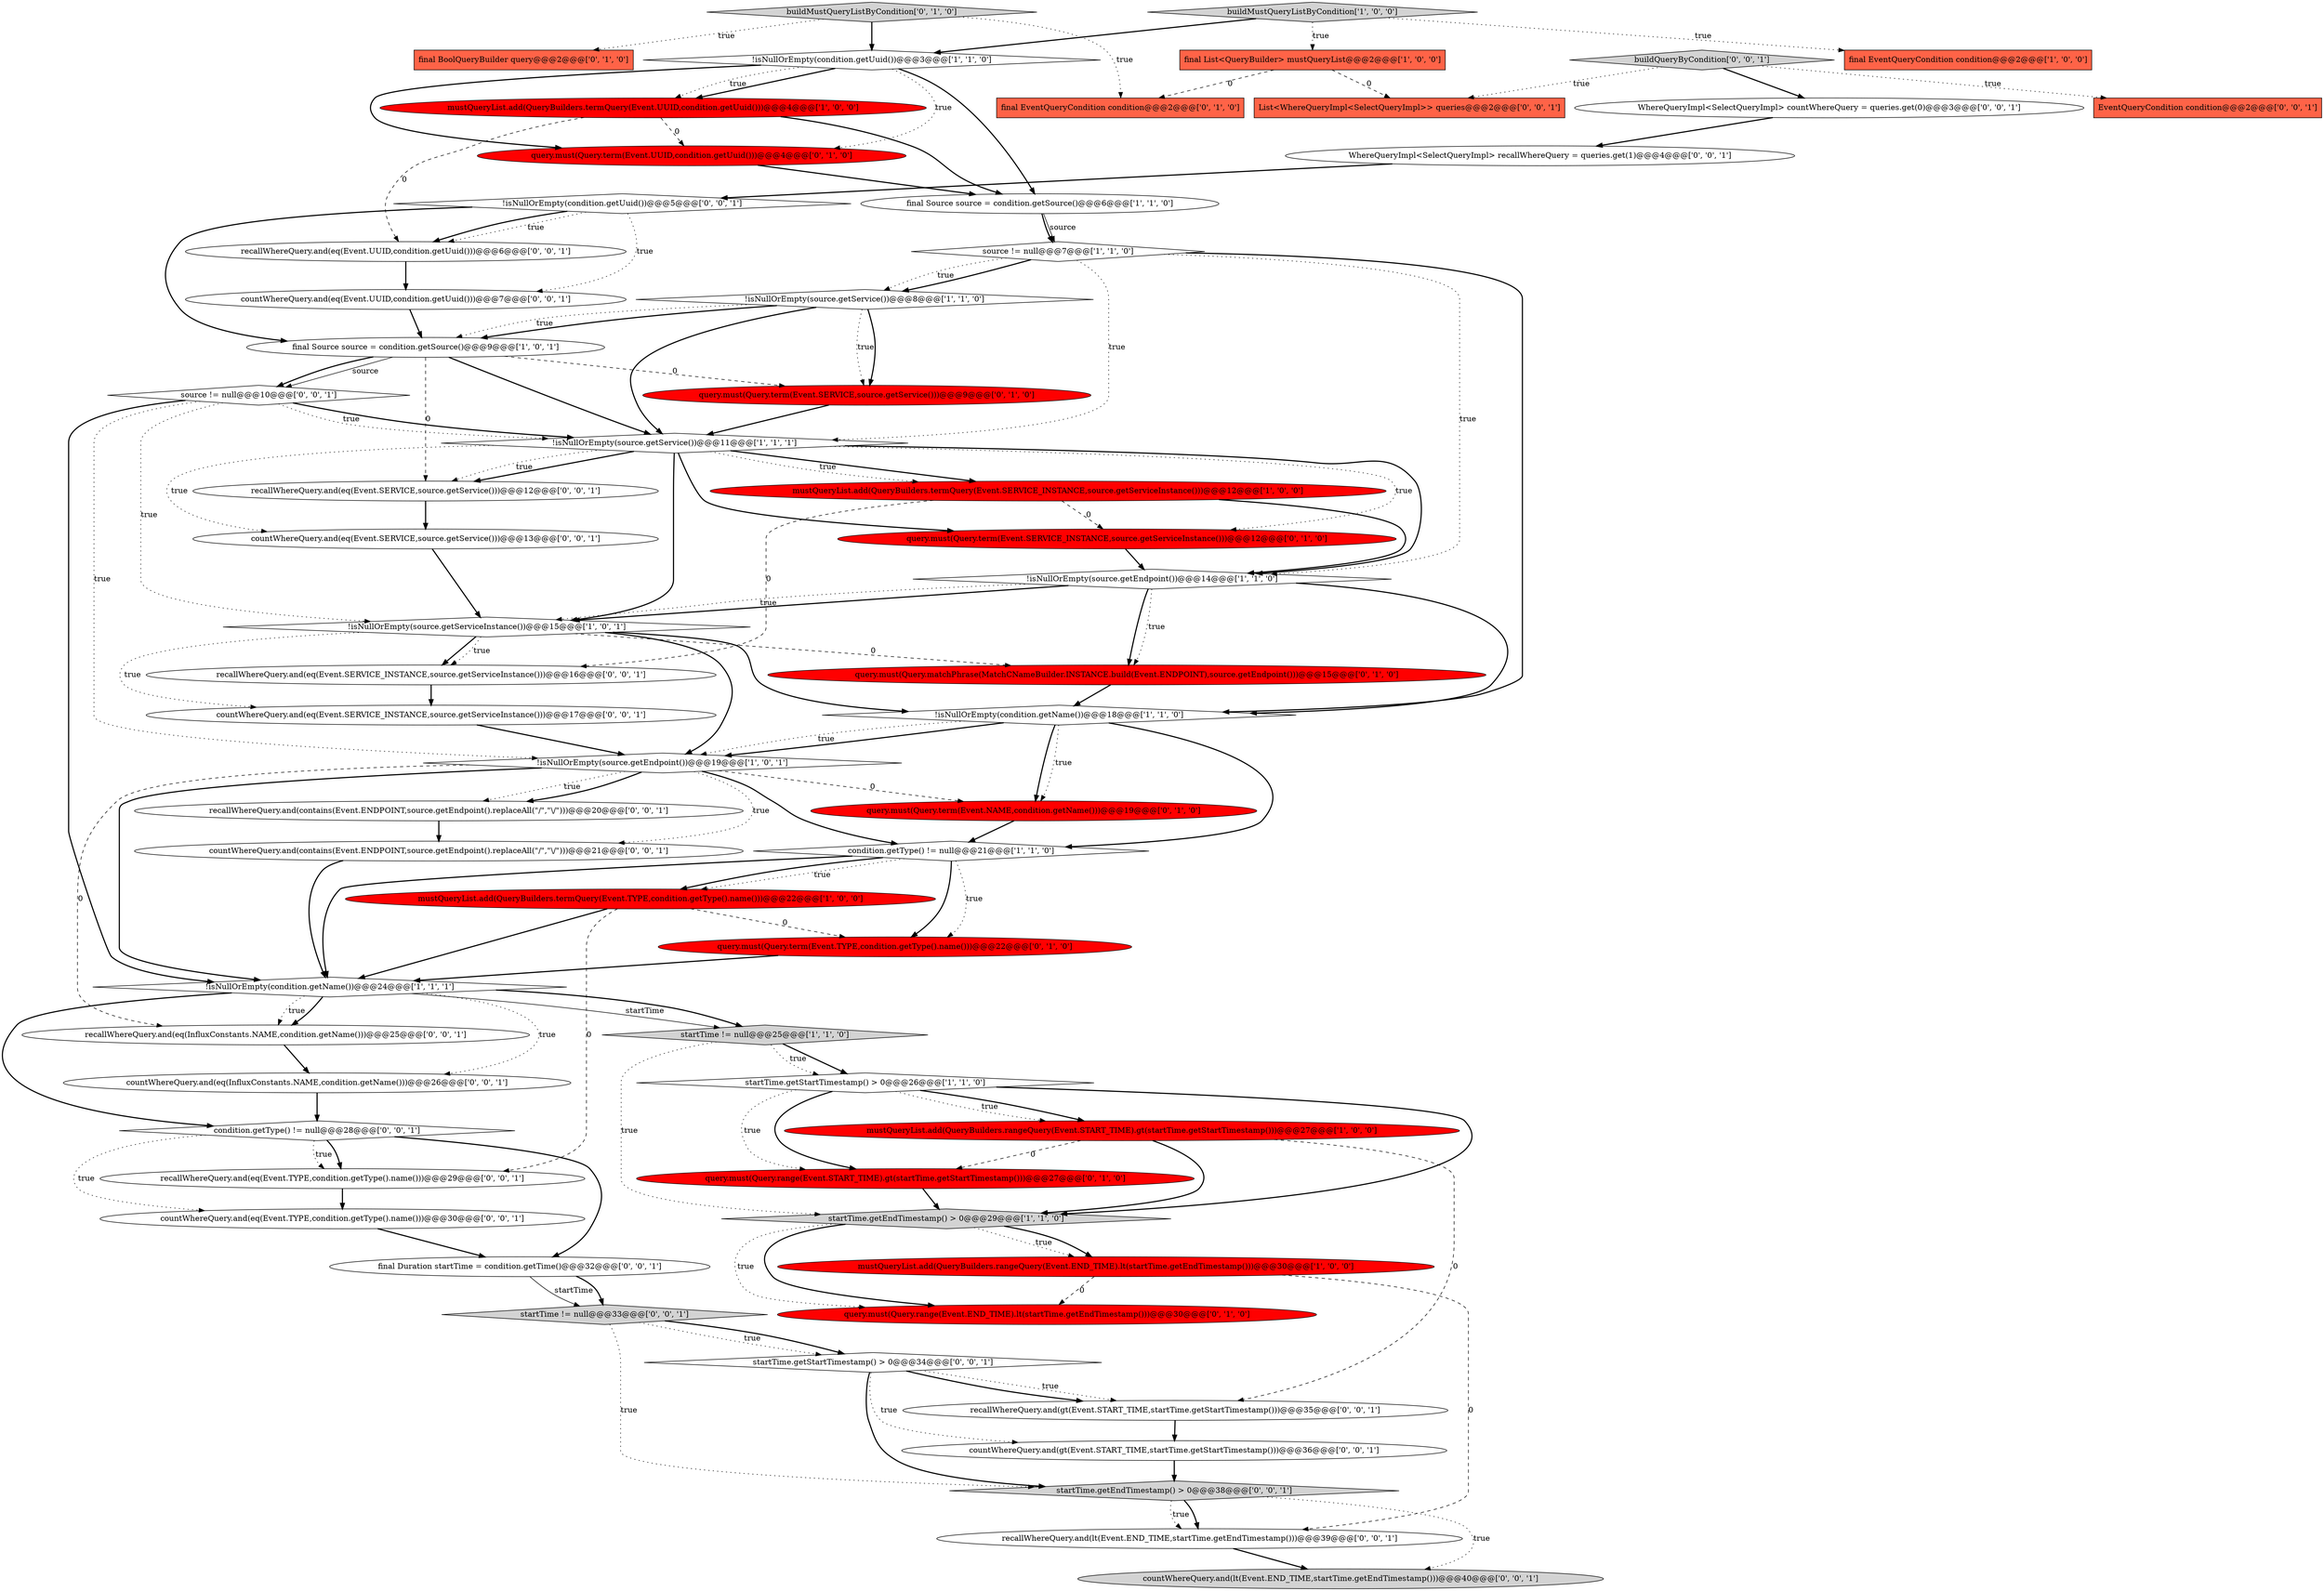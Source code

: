 digraph {
32 [style = filled, label = "final EventQueryCondition condition@@@2@@@['0', '1', '0']", fillcolor = tomato, shape = box image = "AAA1AAABBB2BBB"];
11 [style = filled, label = "!isNullOrEmpty(condition.getName())@@@18@@@['1', '1', '0']", fillcolor = white, shape = diamond image = "AAA0AAABBB1BBB"];
8 [style = filled, label = "mustQueryList.add(QueryBuilders.termQuery(Event.UUID,condition.getUuid()))@@@4@@@['1', '0', '0']", fillcolor = red, shape = ellipse image = "AAA1AAABBB1BBB"];
0 [style = filled, label = "final Source source = condition.getSource()@@@9@@@['1', '0', '1']", fillcolor = white, shape = ellipse image = "AAA0AAABBB1BBB"];
58 [style = filled, label = "recallWhereQuery.and(gt(Event.START_TIME,startTime.getStartTimestamp()))@@@35@@@['0', '0', '1']", fillcolor = white, shape = ellipse image = "AAA0AAABBB3BBB"];
1 [style = filled, label = "!isNullOrEmpty(condition.getName())@@@24@@@['1', '1', '1']", fillcolor = white, shape = diamond image = "AAA0AAABBB1BBB"];
15 [style = filled, label = "!isNullOrEmpty(source.getService())@@@8@@@['1', '1', '0']", fillcolor = white, shape = diamond image = "AAA0AAABBB1BBB"];
21 [style = filled, label = "final Source source = condition.getSource()@@@6@@@['1', '1', '0']", fillcolor = white, shape = ellipse image = "AAA0AAABBB1BBB"];
28 [style = filled, label = "query.must(Query.term(Event.SERVICE_INSTANCE,source.getServiceInstance()))@@@12@@@['0', '1', '0']", fillcolor = red, shape = ellipse image = "AAA1AAABBB2BBB"];
36 [style = filled, label = "!isNullOrEmpty(condition.getUuid())@@@5@@@['0', '0', '1']", fillcolor = white, shape = diamond image = "AAA0AAABBB3BBB"];
9 [style = filled, label = "!isNullOrEmpty(condition.getUuid())@@@3@@@['1', '1', '0']", fillcolor = white, shape = diamond image = "AAA0AAABBB1BBB"];
29 [style = filled, label = "query.must(Query.term(Event.SERVICE,source.getService()))@@@9@@@['0', '1', '0']", fillcolor = red, shape = ellipse image = "AAA1AAABBB2BBB"];
52 [style = filled, label = "recallWhereQuery.and(lt(Event.END_TIME,startTime.getEndTimestamp()))@@@39@@@['0', '0', '1']", fillcolor = white, shape = ellipse image = "AAA0AAABBB3BBB"];
14 [style = filled, label = "mustQueryList.add(QueryBuilders.termQuery(Event.TYPE,condition.getType().name()))@@@22@@@['1', '0', '0']", fillcolor = red, shape = ellipse image = "AAA1AAABBB1BBB"];
4 [style = filled, label = "!isNullOrEmpty(source.getService())@@@11@@@['1', '1', '1']", fillcolor = white, shape = diamond image = "AAA0AAABBB1BBB"];
40 [style = filled, label = "countWhereQuery.and(eq(Event.SERVICE,source.getService()))@@@13@@@['0', '0', '1']", fillcolor = white, shape = ellipse image = "AAA0AAABBB3BBB"];
45 [style = filled, label = "buildQueryByCondition['0', '0', '1']", fillcolor = lightgray, shape = diamond image = "AAA0AAABBB3BBB"];
5 [style = filled, label = "!isNullOrEmpty(source.getServiceInstance())@@@15@@@['1', '0', '1']", fillcolor = white, shape = diamond image = "AAA0AAABBB1BBB"];
49 [style = filled, label = "WhereQueryImpl<SelectQueryImpl> recallWhereQuery = queries.get(1)@@@4@@@['0', '0', '1']", fillcolor = white, shape = ellipse image = "AAA0AAABBB3BBB"];
61 [style = filled, label = "final Duration startTime = condition.getTime()@@@32@@@['0', '0', '1']", fillcolor = white, shape = ellipse image = "AAA0AAABBB3BBB"];
39 [style = filled, label = "startTime.getEndTimestamp() > 0@@@38@@@['0', '0', '1']", fillcolor = lightgray, shape = diamond image = "AAA0AAABBB3BBB"];
46 [style = filled, label = "countWhereQuery.and(contains(Event.ENDPOINT,source.getEndpoint().replaceAll(\"/\",\"\\/\")))@@@21@@@['0', '0', '1']", fillcolor = white, shape = ellipse image = "AAA0AAABBB3BBB"];
6 [style = filled, label = "mustQueryList.add(QueryBuilders.rangeQuery(Event.END_TIME).lt(startTime.getEndTimestamp()))@@@30@@@['1', '0', '0']", fillcolor = red, shape = ellipse image = "AAA1AAABBB1BBB"];
12 [style = filled, label = "final List<QueryBuilder> mustQueryList@@@2@@@['1', '0', '0']", fillcolor = tomato, shape = box image = "AAA1AAABBB1BBB"];
41 [style = filled, label = "recallWhereQuery.and(eq(Event.SERVICE,source.getService()))@@@12@@@['0', '0', '1']", fillcolor = white, shape = ellipse image = "AAA0AAABBB3BBB"];
3 [style = filled, label = "source != null@@@7@@@['1', '1', '0']", fillcolor = white, shape = diamond image = "AAA0AAABBB1BBB"];
31 [style = filled, label = "query.must(Query.term(Event.UUID,condition.getUuid()))@@@4@@@['0', '1', '0']", fillcolor = red, shape = ellipse image = "AAA1AAABBB2BBB"];
27 [style = filled, label = "final BoolQueryBuilder query@@@2@@@['0', '1', '0']", fillcolor = tomato, shape = box image = "AAA0AAABBB2BBB"];
47 [style = filled, label = "recallWhereQuery.and(eq(Event.SERVICE_INSTANCE,source.getServiceInstance()))@@@16@@@['0', '0', '1']", fillcolor = white, shape = ellipse image = "AAA0AAABBB3BBB"];
17 [style = filled, label = "condition.getType() != null@@@21@@@['1', '1', '0']", fillcolor = white, shape = diamond image = "AAA0AAABBB1BBB"];
30 [style = filled, label = "query.must(Query.term(Event.NAME,condition.getName()))@@@19@@@['0', '1', '0']", fillcolor = red, shape = ellipse image = "AAA1AAABBB2BBB"];
18 [style = filled, label = "startTime.getStartTimestamp() > 0@@@26@@@['1', '1', '0']", fillcolor = white, shape = diamond image = "AAA0AAABBB1BBB"];
13 [style = filled, label = "startTime.getEndTimestamp() > 0@@@29@@@['1', '1', '0']", fillcolor = lightgray, shape = diamond image = "AAA0AAABBB1BBB"];
23 [style = filled, label = "query.must(Query.range(Event.START_TIME).gt(startTime.getStartTimestamp()))@@@27@@@['0', '1', '0']", fillcolor = red, shape = ellipse image = "AAA1AAABBB2BBB"];
33 [style = filled, label = "query.must(Query.matchPhrase(MatchCNameBuilder.INSTANCE.build(Event.ENDPOINT),source.getEndpoint()))@@@15@@@['0', '1', '0']", fillcolor = red, shape = ellipse image = "AAA1AAABBB2BBB"];
35 [style = filled, label = "recallWhereQuery.and(eq(InfluxConstants.NAME,condition.getName()))@@@25@@@['0', '0', '1']", fillcolor = white, shape = ellipse image = "AAA0AAABBB3BBB"];
51 [style = filled, label = "startTime.getStartTimestamp() > 0@@@34@@@['0', '0', '1']", fillcolor = white, shape = diamond image = "AAA0AAABBB3BBB"];
10 [style = filled, label = "!isNullOrEmpty(source.getEndpoint())@@@14@@@['1', '1', '0']", fillcolor = white, shape = diamond image = "AAA0AAABBB1BBB"];
43 [style = filled, label = "countWhereQuery.and(eq(Event.UUID,condition.getUuid()))@@@7@@@['0', '0', '1']", fillcolor = white, shape = ellipse image = "AAA0AAABBB3BBB"];
48 [style = filled, label = "countWhereQuery.and(lt(Event.END_TIME,startTime.getEndTimestamp()))@@@40@@@['0', '0', '1']", fillcolor = lightgray, shape = ellipse image = "AAA0AAABBB3BBB"];
16 [style = filled, label = "!isNullOrEmpty(source.getEndpoint())@@@19@@@['1', '0', '1']", fillcolor = white, shape = diamond image = "AAA0AAABBB1BBB"];
25 [style = filled, label = "buildMustQueryListByCondition['0', '1', '0']", fillcolor = lightgray, shape = diamond image = "AAA0AAABBB2BBB"];
56 [style = filled, label = "List<WhereQueryImpl<SelectQueryImpl>> queries@@@2@@@['0', '0', '1']", fillcolor = tomato, shape = box image = "AAA0AAABBB3BBB"];
38 [style = filled, label = "source != null@@@10@@@['0', '0', '1']", fillcolor = white, shape = diamond image = "AAA0AAABBB3BBB"];
42 [style = filled, label = "countWhereQuery.and(eq(InfluxConstants.NAME,condition.getName()))@@@26@@@['0', '0', '1']", fillcolor = white, shape = ellipse image = "AAA0AAABBB3BBB"];
2 [style = filled, label = "mustQueryList.add(QueryBuilders.rangeQuery(Event.START_TIME).gt(startTime.getStartTimestamp()))@@@27@@@['1', '0', '0']", fillcolor = red, shape = ellipse image = "AAA1AAABBB1BBB"];
37 [style = filled, label = "EventQueryCondition condition@@@2@@@['0', '0', '1']", fillcolor = tomato, shape = box image = "AAA0AAABBB3BBB"];
24 [style = filled, label = "query.must(Query.range(Event.END_TIME).lt(startTime.getEndTimestamp()))@@@30@@@['0', '1', '0']", fillcolor = red, shape = ellipse image = "AAA1AAABBB2BBB"];
19 [style = filled, label = "buildMustQueryListByCondition['1', '0', '0']", fillcolor = lightgray, shape = diamond image = "AAA0AAABBB1BBB"];
50 [style = filled, label = "startTime != null@@@33@@@['0', '0', '1']", fillcolor = lightgray, shape = diamond image = "AAA0AAABBB3BBB"];
20 [style = filled, label = "mustQueryList.add(QueryBuilders.termQuery(Event.SERVICE_INSTANCE,source.getServiceInstance()))@@@12@@@['1', '0', '0']", fillcolor = red, shape = ellipse image = "AAA1AAABBB1BBB"];
53 [style = filled, label = "recallWhereQuery.and(contains(Event.ENDPOINT,source.getEndpoint().replaceAll(\"/\",\"\\/\")))@@@20@@@['0', '0', '1']", fillcolor = white, shape = ellipse image = "AAA0AAABBB3BBB"];
26 [style = filled, label = "query.must(Query.term(Event.TYPE,condition.getType().name()))@@@22@@@['0', '1', '0']", fillcolor = red, shape = ellipse image = "AAA1AAABBB2BBB"];
7 [style = filled, label = "final EventQueryCondition condition@@@2@@@['1', '0', '0']", fillcolor = tomato, shape = box image = "AAA0AAABBB1BBB"];
34 [style = filled, label = "countWhereQuery.and(gt(Event.START_TIME,startTime.getStartTimestamp()))@@@36@@@['0', '0', '1']", fillcolor = white, shape = ellipse image = "AAA0AAABBB3BBB"];
54 [style = filled, label = "countWhereQuery.and(eq(Event.TYPE,condition.getType().name()))@@@30@@@['0', '0', '1']", fillcolor = white, shape = ellipse image = "AAA0AAABBB3BBB"];
55 [style = filled, label = "condition.getType() != null@@@28@@@['0', '0', '1']", fillcolor = white, shape = diamond image = "AAA0AAABBB3BBB"];
60 [style = filled, label = "recallWhereQuery.and(eq(Event.UUID,condition.getUuid()))@@@6@@@['0', '0', '1']", fillcolor = white, shape = ellipse image = "AAA0AAABBB3BBB"];
59 [style = filled, label = "WhereQueryImpl<SelectQueryImpl> countWhereQuery = queries.get(0)@@@3@@@['0', '0', '1']", fillcolor = white, shape = ellipse image = "AAA0AAABBB3BBB"];
22 [style = filled, label = "startTime != null@@@25@@@['1', '1', '0']", fillcolor = lightgray, shape = diamond image = "AAA0AAABBB1BBB"];
44 [style = filled, label = "countWhereQuery.and(eq(Event.SERVICE_INSTANCE,source.getServiceInstance()))@@@17@@@['0', '0', '1']", fillcolor = white, shape = ellipse image = "AAA0AAABBB3BBB"];
57 [style = filled, label = "recallWhereQuery.and(eq(Event.TYPE,condition.getType().name()))@@@29@@@['0', '0', '1']", fillcolor = white, shape = ellipse image = "AAA0AAABBB3BBB"];
13->24 [style = dotted, label="true"];
59->49 [style = bold, label=""];
1->55 [style = bold, label=""];
61->50 [style = solid, label="startTime"];
16->35 [style = dashed, label="0"];
38->4 [style = bold, label=""];
17->14 [style = dotted, label="true"];
1->22 [style = solid, label="startTime"];
31->21 [style = bold, label=""];
51->58 [style = dotted, label="true"];
14->26 [style = dashed, label="0"];
33->11 [style = bold, label=""];
38->16 [style = dotted, label="true"];
55->57 [style = bold, label=""];
36->0 [style = bold, label=""];
19->9 [style = bold, label=""];
17->14 [style = bold, label=""];
23->13 [style = bold, label=""];
15->29 [style = dotted, label="true"];
15->0 [style = bold, label=""];
51->39 [style = bold, label=""];
9->21 [style = bold, label=""];
43->0 [style = bold, label=""];
20->47 [style = dashed, label="0"];
38->5 [style = dotted, label="true"];
5->44 [style = dotted, label="true"];
49->36 [style = bold, label=""];
21->3 [style = bold, label=""];
10->11 [style = bold, label=""];
18->23 [style = dotted, label="true"];
13->6 [style = dotted, label="true"];
11->16 [style = bold, label=""];
17->26 [style = dotted, label="true"];
57->54 [style = bold, label=""];
25->32 [style = dotted, label="true"];
1->35 [style = dotted, label="true"];
0->38 [style = solid, label="source"];
16->46 [style = dotted, label="true"];
51->34 [style = dotted, label="true"];
26->1 [style = bold, label=""];
3->11 [style = bold, label=""];
45->59 [style = bold, label=""];
9->31 [style = dotted, label="true"];
50->51 [style = dotted, label="true"];
1->35 [style = bold, label=""];
38->4 [style = dotted, label="true"];
16->17 [style = bold, label=""];
51->58 [style = bold, label=""];
9->8 [style = bold, label=""];
0->38 [style = bold, label=""];
4->28 [style = dotted, label="true"];
9->8 [style = dotted, label="true"];
1->42 [style = dotted, label="true"];
8->60 [style = dashed, label="0"];
22->18 [style = bold, label=""];
39->52 [style = bold, label=""];
0->41 [style = dashed, label="0"];
44->16 [style = bold, label=""];
40->5 [style = bold, label=""];
52->48 [style = bold, label=""];
22->13 [style = dotted, label="true"];
5->33 [style = dashed, label="0"];
11->16 [style = dotted, label="true"];
47->44 [style = bold, label=""];
11->17 [style = bold, label=""];
58->34 [style = bold, label=""];
5->11 [style = bold, label=""];
54->61 [style = bold, label=""];
11->30 [style = bold, label=""];
15->29 [style = bold, label=""];
55->57 [style = dotted, label="true"];
36->60 [style = dotted, label="true"];
2->23 [style = dashed, label="0"];
4->10 [style = bold, label=""];
30->17 [style = bold, label=""];
22->18 [style = dotted, label="true"];
13->24 [style = bold, label=""];
17->1 [style = bold, label=""];
18->23 [style = bold, label=""];
11->30 [style = dotted, label="true"];
2->58 [style = dashed, label="0"];
35->42 [style = bold, label=""];
9->31 [style = bold, label=""];
12->32 [style = dashed, label="0"];
3->10 [style = dotted, label="true"];
25->9 [style = bold, label=""];
19->12 [style = dotted, label="true"];
19->7 [style = dotted, label="true"];
42->55 [style = bold, label=""];
15->0 [style = dotted, label="true"];
4->41 [style = bold, label=""];
38->1 [style = bold, label=""];
55->61 [style = bold, label=""];
6->52 [style = dashed, label="0"];
16->53 [style = dotted, label="true"];
5->16 [style = bold, label=""];
53->46 [style = bold, label=""];
50->39 [style = dotted, label="true"];
10->5 [style = bold, label=""];
16->30 [style = dashed, label="0"];
41->40 [style = bold, label=""];
16->1 [style = bold, label=""];
39->48 [style = dotted, label="true"];
36->60 [style = bold, label=""];
3->15 [style = dotted, label="true"];
34->39 [style = bold, label=""];
0->29 [style = dashed, label="0"];
4->20 [style = bold, label=""];
10->33 [style = bold, label=""];
13->6 [style = bold, label=""];
60->43 [style = bold, label=""];
4->5 [style = bold, label=""];
18->2 [style = dotted, label="true"];
29->4 [style = bold, label=""];
17->26 [style = bold, label=""];
39->52 [style = dotted, label="true"];
28->10 [style = bold, label=""];
4->40 [style = dotted, label="true"];
45->37 [style = dotted, label="true"];
20->28 [style = dashed, label="0"];
4->20 [style = dotted, label="true"];
3->4 [style = dotted, label="true"];
3->15 [style = bold, label=""];
14->57 [style = dashed, label="0"];
10->33 [style = dotted, label="true"];
18->2 [style = bold, label=""];
10->5 [style = dotted, label="true"];
16->53 [style = bold, label=""];
45->56 [style = dotted, label="true"];
4->28 [style = bold, label=""];
14->1 [style = bold, label=""];
20->10 [style = bold, label=""];
1->22 [style = bold, label=""];
2->13 [style = bold, label=""];
55->54 [style = dotted, label="true"];
5->47 [style = bold, label=""];
21->3 [style = solid, label="source"];
36->43 [style = dotted, label="true"];
5->47 [style = dotted, label="true"];
46->1 [style = bold, label=""];
0->4 [style = bold, label=""];
6->24 [style = dashed, label="0"];
50->51 [style = bold, label=""];
15->4 [style = bold, label=""];
61->50 [style = bold, label=""];
18->13 [style = bold, label=""];
4->41 [style = dotted, label="true"];
8->21 [style = bold, label=""];
12->56 [style = dashed, label="0"];
8->31 [style = dashed, label="0"];
25->27 [style = dotted, label="true"];
}
